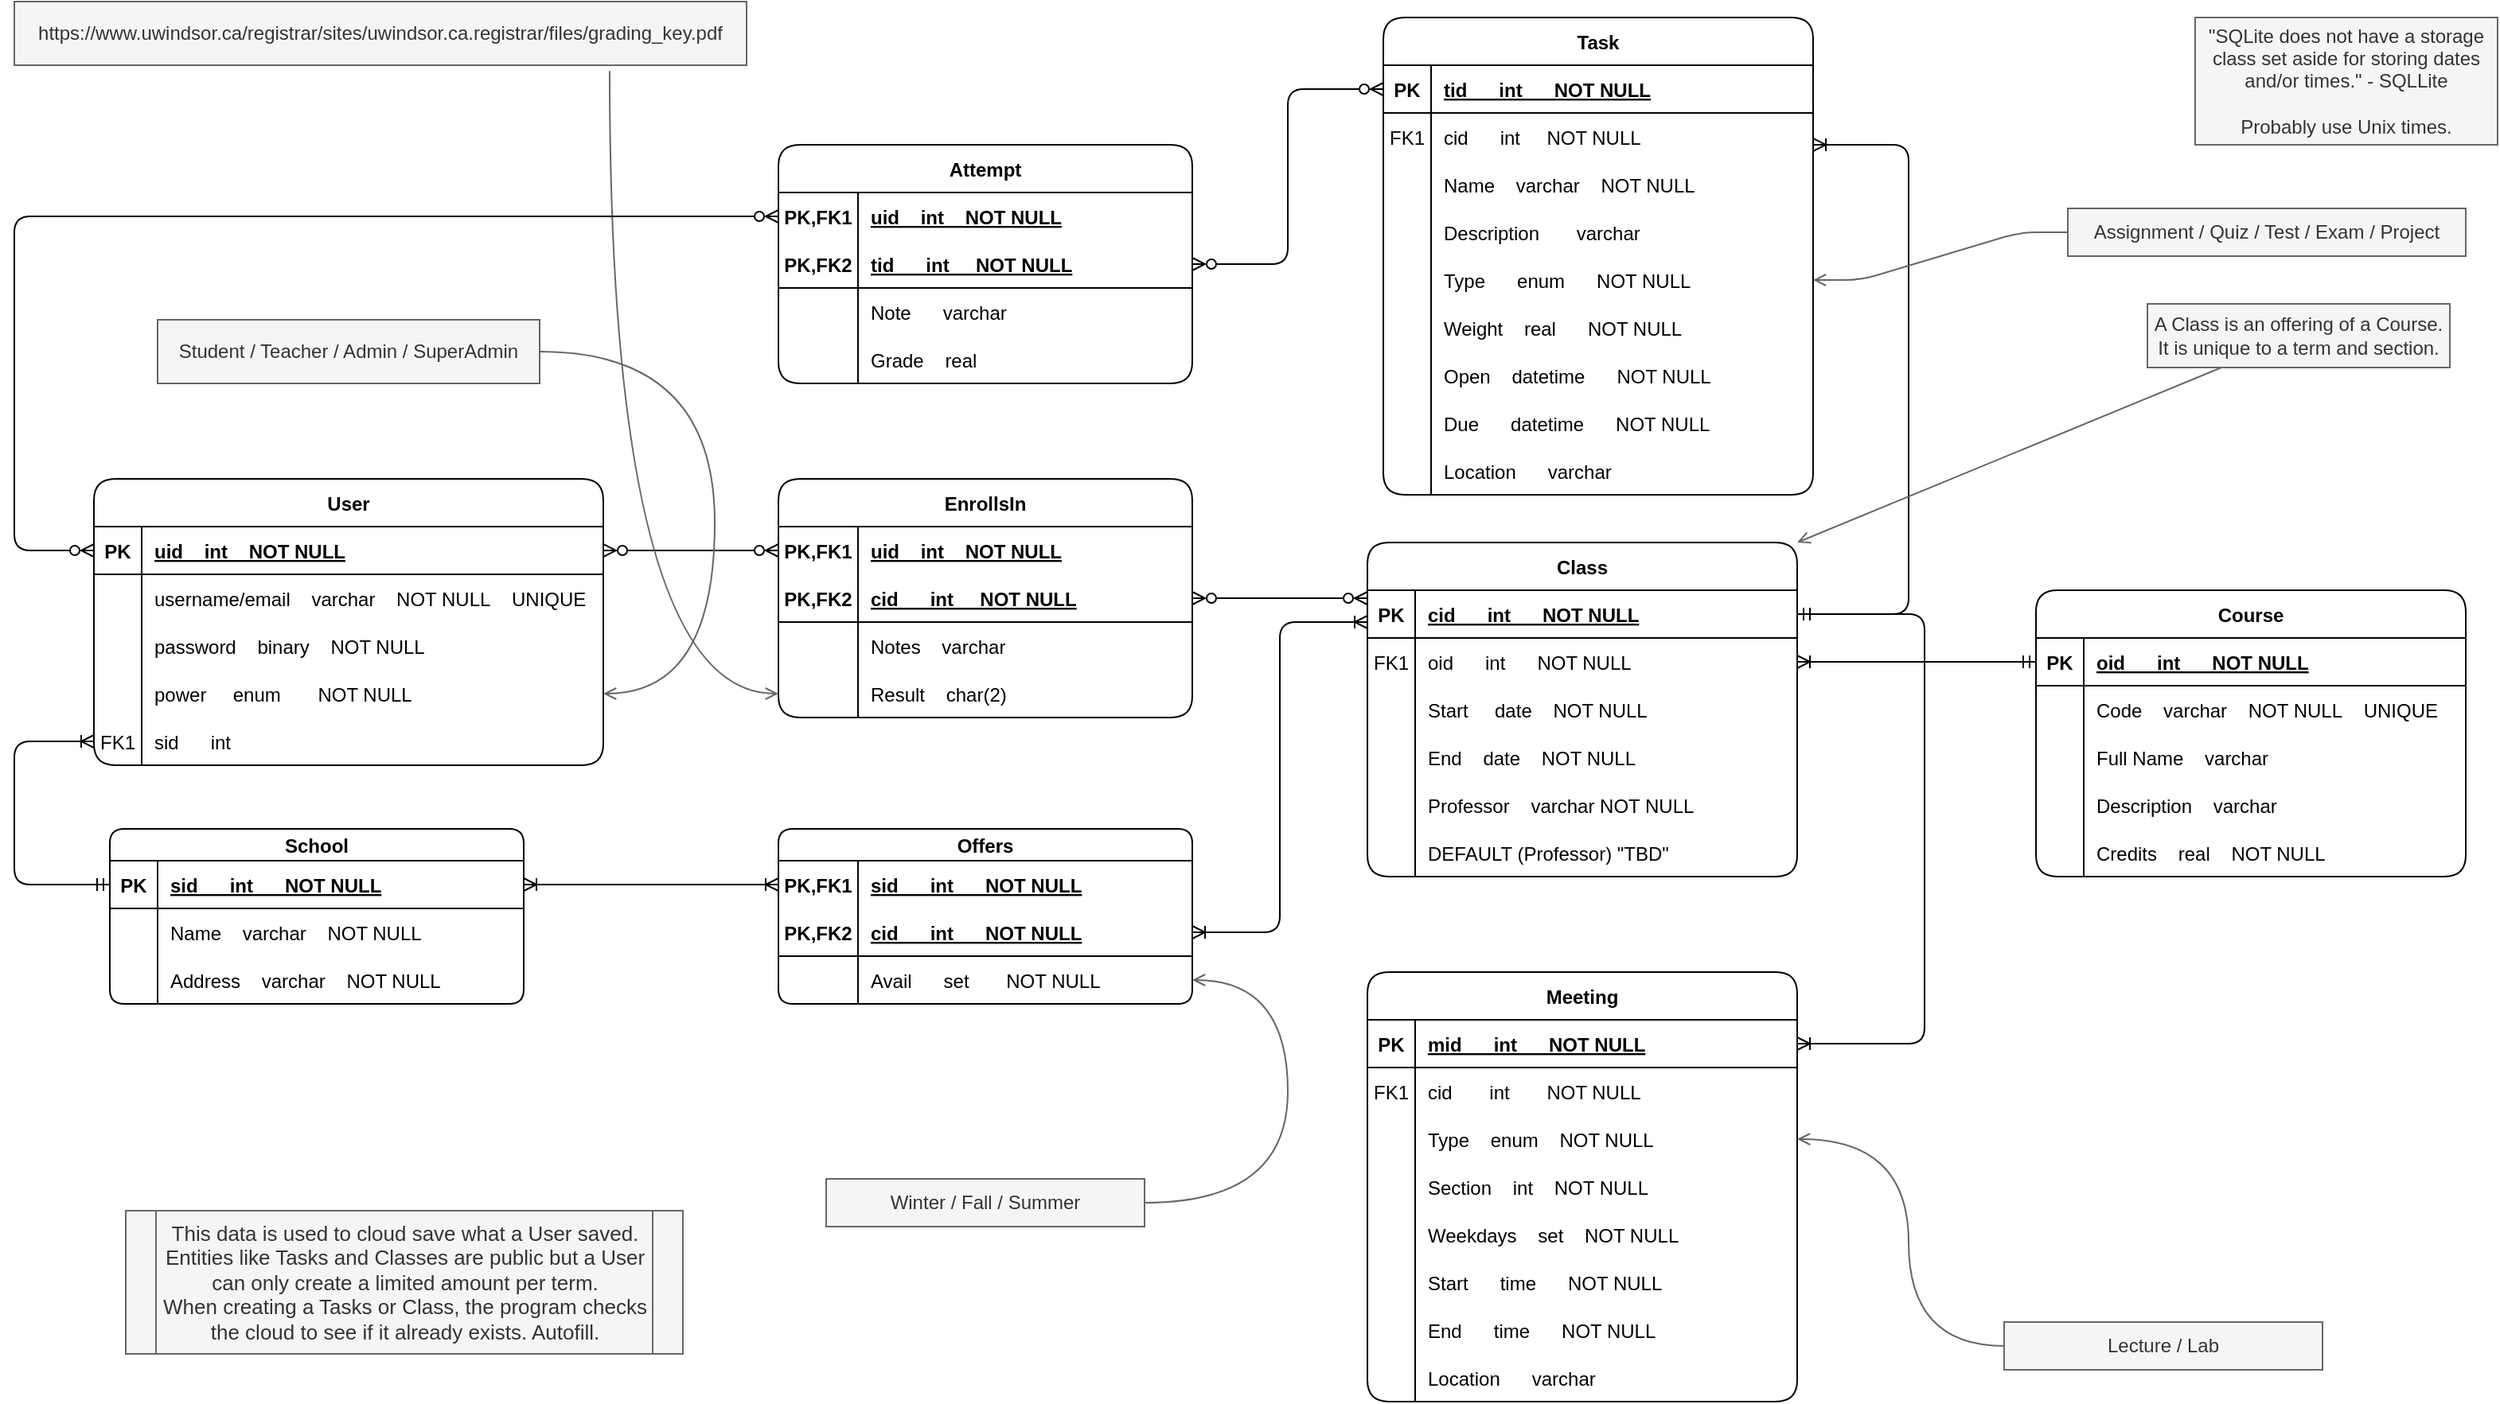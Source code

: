 <mxfile version="17.2.4" type="device"><diagram id="R2lEEEUBdFMjLlhIrx00" name="ERD"><mxGraphModel dx="1102" dy="875" grid="1" gridSize="10" guides="1" tooltips="1" connect="1" arrows="1" fold="1" page="1" pageScale="1" pageWidth="1600" pageHeight="900" math="0" shadow="0" extFonts="Permanent Marker^https://fonts.googleapis.com/css?family=Permanent+Marker"><root><mxCell id="0"/><mxCell id="1" parent="0"/><mxCell id="C-vyLk0tnHw3VtMMgP7b-2" value="Class" style="shape=table;startSize=30;container=1;collapsible=1;childLayout=tableLayout;fixedRows=1;rowLines=0;fontStyle=1;align=center;resizeLast=1;rounded=1;" parent="1" vertex="1"><mxGeometry x="860" y="350" width="270" height="210" as="geometry"><mxRectangle x="450" y="120" width="70" height="30" as="alternateBounds"/></mxGeometry></mxCell><mxCell id="C-vyLk0tnHw3VtMMgP7b-3" value="" style="shape=partialRectangle;collapsible=0;dropTarget=0;pointerEvents=0;fillColor=none;points=[[0,0.5],[1,0.5]];portConstraint=eastwest;top=0;left=0;right=0;bottom=1;rounded=1;" parent="C-vyLk0tnHw3VtMMgP7b-2" vertex="1"><mxGeometry y="30" width="270" height="30" as="geometry"/></mxCell><mxCell id="C-vyLk0tnHw3VtMMgP7b-4" value="PK" style="shape=partialRectangle;overflow=hidden;connectable=0;fillColor=none;top=0;left=0;bottom=0;right=0;fontStyle=1;rounded=1;" parent="C-vyLk0tnHw3VtMMgP7b-3" vertex="1"><mxGeometry width="30" height="30" as="geometry"><mxRectangle width="30" height="30" as="alternateBounds"/></mxGeometry></mxCell><mxCell id="C-vyLk0tnHw3VtMMgP7b-5" value="cid      int      NOT NULL" style="shape=partialRectangle;overflow=hidden;connectable=0;fillColor=none;top=0;left=0;bottom=0;right=0;align=left;spacingLeft=6;fontStyle=5;rounded=1;" parent="C-vyLk0tnHw3VtMMgP7b-3" vertex="1"><mxGeometry x="30" width="240" height="30" as="geometry"><mxRectangle width="240" height="30" as="alternateBounds"/></mxGeometry></mxCell><mxCell id="japOOgM0Cqy72_nR1YDo-108" value="" style="shape=partialRectangle;collapsible=0;dropTarget=0;pointerEvents=0;fillColor=none;points=[[0,0.5],[1,0.5]];portConstraint=eastwest;top=0;left=0;right=0;bottom=0;rounded=1;" parent="C-vyLk0tnHw3VtMMgP7b-2" vertex="1"><mxGeometry y="60" width="270" height="30" as="geometry"/></mxCell><mxCell id="japOOgM0Cqy72_nR1YDo-109" value="FK1" style="shape=partialRectangle;overflow=hidden;connectable=0;fillColor=none;top=0;left=0;bottom=0;right=0;rounded=1;" parent="japOOgM0Cqy72_nR1YDo-108" vertex="1"><mxGeometry width="30" height="30" as="geometry"><mxRectangle width="30" height="30" as="alternateBounds"/></mxGeometry></mxCell><mxCell id="japOOgM0Cqy72_nR1YDo-110" value="oid      int      NOT NULL" style="shape=partialRectangle;overflow=hidden;connectable=0;fillColor=none;top=0;left=0;bottom=0;right=0;align=left;spacingLeft=6;rounded=1;" parent="japOOgM0Cqy72_nR1YDo-108" vertex="1"><mxGeometry x="30" width="240" height="30" as="geometry"><mxRectangle width="240" height="30" as="alternateBounds"/></mxGeometry></mxCell><mxCell id="C-vyLk0tnHw3VtMMgP7b-6" value="" style="shape=partialRectangle;collapsible=0;dropTarget=0;pointerEvents=0;fillColor=none;points=[[0,0.5],[1,0.5]];portConstraint=eastwest;top=0;left=0;right=0;bottom=0;rounded=1;" parent="C-vyLk0tnHw3VtMMgP7b-2" vertex="1"><mxGeometry y="90" width="270" height="30" as="geometry"/></mxCell><mxCell id="C-vyLk0tnHw3VtMMgP7b-7" value="" style="shape=partialRectangle;overflow=hidden;connectable=0;fillColor=none;top=0;left=0;bottom=0;right=0;rounded=1;" parent="C-vyLk0tnHw3VtMMgP7b-6" vertex="1"><mxGeometry width="30" height="30" as="geometry"><mxRectangle width="30" height="30" as="alternateBounds"/></mxGeometry></mxCell><mxCell id="C-vyLk0tnHw3VtMMgP7b-8" value="Start     date    NOT NULL" style="shape=partialRectangle;overflow=hidden;connectable=0;fillColor=none;top=0;left=0;bottom=0;right=0;align=left;spacingLeft=6;rounded=1;" parent="C-vyLk0tnHw3VtMMgP7b-6" vertex="1"><mxGeometry x="30" width="240" height="30" as="geometry"><mxRectangle width="240" height="30" as="alternateBounds"/></mxGeometry></mxCell><mxCell id="C-vyLk0tnHw3VtMMgP7b-9" value="" style="shape=partialRectangle;collapsible=0;dropTarget=0;pointerEvents=0;fillColor=none;points=[[0,0.5],[1,0.5]];portConstraint=eastwest;top=0;left=0;right=0;bottom=0;rounded=1;" parent="C-vyLk0tnHw3VtMMgP7b-2" vertex="1"><mxGeometry y="120" width="270" height="30" as="geometry"/></mxCell><mxCell id="C-vyLk0tnHw3VtMMgP7b-10" value="" style="shape=partialRectangle;overflow=hidden;connectable=0;fillColor=none;top=0;left=0;bottom=0;right=0;rounded=1;" parent="C-vyLk0tnHw3VtMMgP7b-9" vertex="1"><mxGeometry width="30" height="30" as="geometry"><mxRectangle width="30" height="30" as="alternateBounds"/></mxGeometry></mxCell><mxCell id="C-vyLk0tnHw3VtMMgP7b-11" value="End    date    NOT NULL" style="shape=partialRectangle;overflow=hidden;connectable=0;fillColor=none;top=0;left=0;bottom=0;right=0;align=left;spacingLeft=6;rounded=1;" parent="C-vyLk0tnHw3VtMMgP7b-9" vertex="1"><mxGeometry x="30" width="240" height="30" as="geometry"><mxRectangle width="240" height="30" as="alternateBounds"/></mxGeometry></mxCell><mxCell id="japOOgM0Cqy72_nR1YDo-36" value="" style="shape=partialRectangle;collapsible=0;dropTarget=0;pointerEvents=0;fillColor=none;points=[[0,0.5],[1,0.5]];portConstraint=eastwest;top=0;left=0;right=0;bottom=0;rounded=1;" parent="C-vyLk0tnHw3VtMMgP7b-2" vertex="1"><mxGeometry y="150" width="270" height="30" as="geometry"/></mxCell><mxCell id="japOOgM0Cqy72_nR1YDo-37" value="" style="shape=partialRectangle;overflow=hidden;connectable=0;fillColor=none;top=0;left=0;bottom=0;right=0;rounded=1;" parent="japOOgM0Cqy72_nR1YDo-36" vertex="1"><mxGeometry width="30" height="30" as="geometry"><mxRectangle width="30" height="30" as="alternateBounds"/></mxGeometry></mxCell><mxCell id="japOOgM0Cqy72_nR1YDo-38" value="Professor    varchar NOT NULL" style="shape=partialRectangle;overflow=hidden;connectable=0;fillColor=none;top=0;left=0;bottom=0;right=0;align=left;spacingLeft=6;rounded=1;" parent="japOOgM0Cqy72_nR1YDo-36" vertex="1"><mxGeometry x="30" width="240" height="30" as="geometry"><mxRectangle width="240" height="30" as="alternateBounds"/></mxGeometry></mxCell><mxCell id="pkr-8sQcKTcbuGgcy4S4-10" value="" style="shape=partialRectangle;collapsible=0;dropTarget=0;pointerEvents=0;fillColor=none;points=[[0,0.5],[1,0.5]];portConstraint=eastwest;top=0;left=0;right=0;bottom=0;rounded=1;" parent="C-vyLk0tnHw3VtMMgP7b-2" vertex="1"><mxGeometry y="180" width="270" height="30" as="geometry"/></mxCell><mxCell id="pkr-8sQcKTcbuGgcy4S4-11" value="" style="shape=partialRectangle;overflow=hidden;connectable=0;fillColor=none;top=0;left=0;bottom=0;right=0;rounded=1;" parent="pkr-8sQcKTcbuGgcy4S4-10" vertex="1"><mxGeometry width="30" height="30" as="geometry"><mxRectangle width="30" height="30" as="alternateBounds"/></mxGeometry></mxCell><mxCell id="pkr-8sQcKTcbuGgcy4S4-12" value="DEFAULT (Professor) &quot;TBD&quot;" style="shape=partialRectangle;overflow=hidden;connectable=0;fillColor=none;top=0;left=0;bottom=0;right=0;align=left;spacingLeft=6;rounded=1;" parent="pkr-8sQcKTcbuGgcy4S4-10" vertex="1"><mxGeometry x="30" width="240" height="30" as="geometry"><mxRectangle width="240" height="30" as="alternateBounds"/></mxGeometry></mxCell><mxCell id="C-vyLk0tnHw3VtMMgP7b-13" value="School" style="shape=table;startSize=20;container=1;collapsible=1;childLayout=tableLayout;fixedRows=1;rowLines=0;fontStyle=1;align=center;resizeLast=1;rounded=1;" parent="1" vertex="1"><mxGeometry x="70" y="530" width="260" height="110" as="geometry"/></mxCell><mxCell id="C-vyLk0tnHw3VtMMgP7b-14" value="" style="shape=partialRectangle;collapsible=0;dropTarget=0;pointerEvents=0;fillColor=none;points=[[0,0.5],[1,0.5]];portConstraint=eastwest;top=0;left=0;right=0;bottom=1;rounded=1;" parent="C-vyLk0tnHw3VtMMgP7b-13" vertex="1"><mxGeometry y="20" width="260" height="30" as="geometry"/></mxCell><mxCell id="C-vyLk0tnHw3VtMMgP7b-15" value="PK" style="shape=partialRectangle;overflow=hidden;connectable=0;fillColor=none;top=0;left=0;bottom=0;right=0;fontStyle=1;rounded=1;" parent="C-vyLk0tnHw3VtMMgP7b-14" vertex="1"><mxGeometry width="30" height="30" as="geometry"><mxRectangle width="30" height="30" as="alternateBounds"/></mxGeometry></mxCell><mxCell id="C-vyLk0tnHw3VtMMgP7b-16" value="sid      int      NOT NULL" style="shape=partialRectangle;overflow=hidden;connectable=0;fillColor=none;top=0;left=0;bottom=0;right=0;align=left;spacingLeft=6;fontStyle=5;rounded=1;" parent="C-vyLk0tnHw3VtMMgP7b-14" vertex="1"><mxGeometry x="30" width="230" height="30" as="geometry"><mxRectangle width="230" height="30" as="alternateBounds"/></mxGeometry></mxCell><mxCell id="C-vyLk0tnHw3VtMMgP7b-17" value="" style="shape=partialRectangle;collapsible=0;dropTarget=0;pointerEvents=0;fillColor=none;points=[[0,0.5],[1,0.5]];portConstraint=eastwest;top=0;left=0;right=0;bottom=0;rounded=1;" parent="C-vyLk0tnHw3VtMMgP7b-13" vertex="1"><mxGeometry y="50" width="260" height="30" as="geometry"/></mxCell><mxCell id="C-vyLk0tnHw3VtMMgP7b-18" value="" style="shape=partialRectangle;overflow=hidden;connectable=0;fillColor=none;top=0;left=0;bottom=0;right=0;rounded=1;" parent="C-vyLk0tnHw3VtMMgP7b-17" vertex="1"><mxGeometry width="30" height="30" as="geometry"><mxRectangle width="30" height="30" as="alternateBounds"/></mxGeometry></mxCell><mxCell id="C-vyLk0tnHw3VtMMgP7b-19" value="Name    varchar    NOT NULL" style="shape=partialRectangle;overflow=hidden;connectable=0;fillColor=none;top=0;left=0;bottom=0;right=0;align=left;spacingLeft=6;rounded=1;" parent="C-vyLk0tnHw3VtMMgP7b-17" vertex="1"><mxGeometry x="30" width="230" height="30" as="geometry"><mxRectangle width="230" height="30" as="alternateBounds"/></mxGeometry></mxCell><mxCell id="C-vyLk0tnHw3VtMMgP7b-20" value="" style="shape=partialRectangle;collapsible=0;dropTarget=0;pointerEvents=0;fillColor=none;points=[[0,0.5],[1,0.5]];portConstraint=eastwest;top=0;left=0;right=0;bottom=0;rounded=1;" parent="C-vyLk0tnHw3VtMMgP7b-13" vertex="1"><mxGeometry y="80" width="260" height="30" as="geometry"/></mxCell><mxCell id="C-vyLk0tnHw3VtMMgP7b-21" value="" style="shape=partialRectangle;overflow=hidden;connectable=0;fillColor=none;top=0;left=0;bottom=0;right=0;rounded=1;" parent="C-vyLk0tnHw3VtMMgP7b-20" vertex="1"><mxGeometry width="30" height="30" as="geometry"><mxRectangle width="30" height="30" as="alternateBounds"/></mxGeometry></mxCell><mxCell id="C-vyLk0tnHw3VtMMgP7b-22" value="Address    varchar    NOT NULL" style="shape=partialRectangle;overflow=hidden;connectable=0;fillColor=none;top=0;left=0;bottom=0;right=0;align=left;spacingLeft=6;rounded=1;" parent="C-vyLk0tnHw3VtMMgP7b-20" vertex="1"><mxGeometry x="30" width="230" height="30" as="geometry"><mxRectangle width="230" height="30" as="alternateBounds"/></mxGeometry></mxCell><mxCell id="C-vyLk0tnHw3VtMMgP7b-23" value="User" style="shape=table;startSize=30;container=1;collapsible=1;childLayout=tableLayout;fixedRows=1;rowLines=0;fontStyle=1;align=center;resizeLast=1;rounded=1;" parent="1" vertex="1"><mxGeometry x="60" y="310" width="320" height="180" as="geometry"><mxRectangle x="120" y="120" width="60" height="30" as="alternateBounds"/></mxGeometry></mxCell><mxCell id="C-vyLk0tnHw3VtMMgP7b-24" value="" style="shape=partialRectangle;collapsible=0;dropTarget=0;pointerEvents=0;fillColor=none;points=[[0,0.5],[1,0.5]];portConstraint=eastwest;top=0;left=0;right=0;bottom=1;rounded=1;" parent="C-vyLk0tnHw3VtMMgP7b-23" vertex="1"><mxGeometry y="30" width="320" height="30" as="geometry"/></mxCell><mxCell id="C-vyLk0tnHw3VtMMgP7b-25" value="PK" style="shape=partialRectangle;overflow=hidden;connectable=0;fillColor=none;top=0;left=0;bottom=0;right=0;fontStyle=1;rounded=1;" parent="C-vyLk0tnHw3VtMMgP7b-24" vertex="1"><mxGeometry width="30" height="30" as="geometry"><mxRectangle width="30" height="30" as="alternateBounds"/></mxGeometry></mxCell><mxCell id="C-vyLk0tnHw3VtMMgP7b-26" value="uid    int    NOT NULL " style="shape=partialRectangle;overflow=hidden;connectable=0;fillColor=none;top=0;left=0;bottom=0;right=0;align=left;spacingLeft=6;fontStyle=5;rounded=1;" parent="C-vyLk0tnHw3VtMMgP7b-24" vertex="1"><mxGeometry x="30" width="290" height="30" as="geometry"><mxRectangle width="290" height="30" as="alternateBounds"/></mxGeometry></mxCell><mxCell id="C-vyLk0tnHw3VtMMgP7b-27" value="" style="shape=partialRectangle;collapsible=0;dropTarget=0;pointerEvents=0;fillColor=none;points=[[0,0.5],[1,0.5]];portConstraint=eastwest;top=0;left=0;right=0;bottom=0;rounded=1;" parent="C-vyLk0tnHw3VtMMgP7b-23" vertex="1"><mxGeometry y="60" width="320" height="30" as="geometry"/></mxCell><mxCell id="C-vyLk0tnHw3VtMMgP7b-28" value="" style="shape=partialRectangle;overflow=hidden;connectable=0;fillColor=none;top=0;left=0;bottom=0;right=0;rounded=1;" parent="C-vyLk0tnHw3VtMMgP7b-27" vertex="1"><mxGeometry width="30" height="30" as="geometry"><mxRectangle width="30" height="30" as="alternateBounds"/></mxGeometry></mxCell><mxCell id="C-vyLk0tnHw3VtMMgP7b-29" value="username/email    varchar    NOT NULL    UNIQUE" style="shape=partialRectangle;overflow=hidden;connectable=0;fillColor=none;top=0;left=0;bottom=0;right=0;align=left;spacingLeft=6;rounded=1;" parent="C-vyLk0tnHw3VtMMgP7b-27" vertex="1"><mxGeometry x="30" width="290" height="30" as="geometry"><mxRectangle width="290" height="30" as="alternateBounds"/></mxGeometry></mxCell><mxCell id="japOOgM0Cqy72_nR1YDo-5" value="" style="shape=partialRectangle;collapsible=0;dropTarget=0;pointerEvents=0;fillColor=none;points=[[0,0.5],[1,0.5]];portConstraint=eastwest;top=0;left=0;right=0;bottom=0;rounded=1;" parent="C-vyLk0tnHw3VtMMgP7b-23" vertex="1"><mxGeometry y="90" width="320" height="30" as="geometry"/></mxCell><mxCell id="japOOgM0Cqy72_nR1YDo-6" value="" style="shape=partialRectangle;overflow=hidden;connectable=0;fillColor=none;top=0;left=0;bottom=0;right=0;rounded=1;" parent="japOOgM0Cqy72_nR1YDo-5" vertex="1"><mxGeometry width="30" height="30" as="geometry"><mxRectangle width="30" height="30" as="alternateBounds"/></mxGeometry></mxCell><mxCell id="japOOgM0Cqy72_nR1YDo-7" value="password    binary    NOT NULL" style="shape=partialRectangle;overflow=hidden;connectable=0;fillColor=none;top=0;left=0;bottom=0;right=0;align=left;spacingLeft=6;rounded=1;" parent="japOOgM0Cqy72_nR1YDo-5" vertex="1"><mxGeometry x="30" width="290" height="30" as="geometry"><mxRectangle width="290" height="30" as="alternateBounds"/></mxGeometry></mxCell><mxCell id="pkr-8sQcKTcbuGgcy4S4-5" value="" style="shape=partialRectangle;collapsible=0;dropTarget=0;pointerEvents=0;fillColor=none;points=[[0,0.5],[1,0.5]];portConstraint=eastwest;top=0;left=0;right=0;bottom=0;rounded=1;" parent="C-vyLk0tnHw3VtMMgP7b-23" vertex="1"><mxGeometry y="120" width="320" height="30" as="geometry"/></mxCell><mxCell id="pkr-8sQcKTcbuGgcy4S4-6" value="" style="shape=partialRectangle;overflow=hidden;connectable=0;fillColor=none;top=0;left=0;bottom=0;right=0;rounded=1;" parent="pkr-8sQcKTcbuGgcy4S4-5" vertex="1"><mxGeometry width="30" height="30" as="geometry"><mxRectangle width="30" height="30" as="alternateBounds"/></mxGeometry></mxCell><mxCell id="pkr-8sQcKTcbuGgcy4S4-7" value="power     enum       NOT NULL" style="shape=partialRectangle;overflow=hidden;connectable=0;fillColor=none;top=0;left=0;bottom=0;right=0;align=left;spacingLeft=6;rounded=1;" parent="pkr-8sQcKTcbuGgcy4S4-5" vertex="1"><mxGeometry x="30" width="290" height="30" as="geometry"><mxRectangle width="290" height="30" as="alternateBounds"/></mxGeometry></mxCell><mxCell id="japOOgM0Cqy72_nR1YDo-80" value="" style="shape=partialRectangle;collapsible=0;dropTarget=0;pointerEvents=0;fillColor=none;points=[[0,0.5],[1,0.5]];portConstraint=eastwest;top=0;left=0;right=0;bottom=0;rounded=1;" parent="C-vyLk0tnHw3VtMMgP7b-23" vertex="1"><mxGeometry y="150" width="320" height="30" as="geometry"/></mxCell><mxCell id="japOOgM0Cqy72_nR1YDo-81" value="FK1" style="shape=partialRectangle;overflow=hidden;connectable=0;fillColor=none;top=0;left=0;bottom=0;right=0;rounded=1;" parent="japOOgM0Cqy72_nR1YDo-80" vertex="1"><mxGeometry width="30" height="30" as="geometry"><mxRectangle width="30" height="30" as="alternateBounds"/></mxGeometry></mxCell><mxCell id="japOOgM0Cqy72_nR1YDo-82" value="sid      int" style="shape=partialRectangle;overflow=hidden;connectable=0;fillColor=none;top=0;left=0;bottom=0;right=0;align=left;spacingLeft=6;rounded=1;" parent="japOOgM0Cqy72_nR1YDo-80" vertex="1"><mxGeometry x="30" width="290" height="30" as="geometry"><mxRectangle width="290" height="30" as="alternateBounds"/></mxGeometry></mxCell><mxCell id="japOOgM0Cqy72_nR1YDo-58" value="EnrollsIn" style="shape=table;startSize=30;container=1;collapsible=1;childLayout=tableLayout;fixedRows=1;rowLines=0;fontStyle=1;align=center;resizeLast=1;rounded=1;" parent="1" vertex="1"><mxGeometry x="490" y="310" width="260" height="150" as="geometry"><mxRectangle x="450" y="120" width="70" height="30" as="alternateBounds"/></mxGeometry></mxCell><mxCell id="japOOgM0Cqy72_nR1YDo-74" value="" style="shape=partialRectangle;collapsible=0;dropTarget=0;pointerEvents=0;fillColor=none;points=[[0,0.5],[1,0.5]];portConstraint=eastwest;top=0;left=0;right=0;bottom=0;rounded=1;" parent="japOOgM0Cqy72_nR1YDo-58" vertex="1"><mxGeometry y="30" width="260" height="30" as="geometry"/></mxCell><mxCell id="japOOgM0Cqy72_nR1YDo-75" value="PK,FK1" style="shape=partialRectangle;overflow=hidden;connectable=0;fillColor=none;top=0;left=0;bottom=0;right=0;fontStyle=1;rounded=1;" parent="japOOgM0Cqy72_nR1YDo-74" vertex="1"><mxGeometry width="50" height="30" as="geometry"><mxRectangle width="50" height="30" as="alternateBounds"/></mxGeometry></mxCell><mxCell id="japOOgM0Cqy72_nR1YDo-76" value="uid    int    NOT NULL" style="shape=partialRectangle;overflow=hidden;connectable=0;fillColor=none;top=0;left=0;bottom=0;right=0;align=left;spacingLeft=6;fontStyle=5;rounded=1;" parent="japOOgM0Cqy72_nR1YDo-74" vertex="1"><mxGeometry x="50" width="210" height="30" as="geometry"><mxRectangle width="210" height="30" as="alternateBounds"/></mxGeometry></mxCell><mxCell id="japOOgM0Cqy72_nR1YDo-59" value="" style="shape=partialRectangle;collapsible=0;dropTarget=0;pointerEvents=0;fillColor=none;points=[[0,0.5],[1,0.5]];portConstraint=eastwest;top=0;left=0;right=0;bottom=1;rounded=1;" parent="japOOgM0Cqy72_nR1YDo-58" vertex="1"><mxGeometry y="60" width="260" height="30" as="geometry"/></mxCell><mxCell id="japOOgM0Cqy72_nR1YDo-60" value="PK,FK2" style="shape=partialRectangle;overflow=hidden;connectable=0;fillColor=none;top=0;left=0;bottom=0;right=0;fontStyle=1;rounded=1;" parent="japOOgM0Cqy72_nR1YDo-59" vertex="1"><mxGeometry width="50" height="30" as="geometry"><mxRectangle width="50" height="30" as="alternateBounds"/></mxGeometry></mxCell><mxCell id="japOOgM0Cqy72_nR1YDo-61" value="cid      int     NOT NULL" style="shape=partialRectangle;overflow=hidden;connectable=0;fillColor=none;top=0;left=0;bottom=0;right=0;align=left;spacingLeft=6;fontStyle=5;rounded=1;" parent="japOOgM0Cqy72_nR1YDo-59" vertex="1"><mxGeometry x="50" width="210" height="30" as="geometry"><mxRectangle width="210" height="30" as="alternateBounds"/></mxGeometry></mxCell><mxCell id="japOOgM0Cqy72_nR1YDo-62" value="" style="shape=partialRectangle;collapsible=0;dropTarget=0;pointerEvents=0;fillColor=none;points=[[0,0.5],[1,0.5]];portConstraint=eastwest;top=0;left=0;right=0;bottom=0;rounded=1;" parent="japOOgM0Cqy72_nR1YDo-58" vertex="1"><mxGeometry y="90" width="260" height="30" as="geometry"/></mxCell><mxCell id="japOOgM0Cqy72_nR1YDo-63" value="" style="shape=partialRectangle;overflow=hidden;connectable=0;fillColor=none;top=0;left=0;bottom=0;right=0;rounded=1;" parent="japOOgM0Cqy72_nR1YDo-62" vertex="1"><mxGeometry width="50" height="30" as="geometry"><mxRectangle width="50" height="30" as="alternateBounds"/></mxGeometry></mxCell><mxCell id="japOOgM0Cqy72_nR1YDo-64" value="Notes    varchar" style="shape=partialRectangle;overflow=hidden;connectable=0;fillColor=none;top=0;left=0;bottom=0;right=0;align=left;spacingLeft=6;rounded=1;" parent="japOOgM0Cqy72_nR1YDo-62" vertex="1"><mxGeometry x="50" width="210" height="30" as="geometry"><mxRectangle width="210" height="30" as="alternateBounds"/></mxGeometry></mxCell><mxCell id="japOOgM0Cqy72_nR1YDo-235" value="" style="shape=partialRectangle;collapsible=0;dropTarget=0;pointerEvents=0;fillColor=none;points=[[0,0.5],[1,0.5]];portConstraint=eastwest;top=0;left=0;right=0;bottom=0;rounded=1;" parent="japOOgM0Cqy72_nR1YDo-58" vertex="1"><mxGeometry y="120" width="260" height="30" as="geometry"/></mxCell><mxCell id="japOOgM0Cqy72_nR1YDo-236" value="" style="shape=partialRectangle;overflow=hidden;connectable=0;fillColor=none;top=0;left=0;bottom=0;right=0;rounded=1;" parent="japOOgM0Cqy72_nR1YDo-235" vertex="1"><mxGeometry width="50" height="30" as="geometry"><mxRectangle width="50" height="30" as="alternateBounds"/></mxGeometry></mxCell><mxCell id="japOOgM0Cqy72_nR1YDo-237" value="Result    char(2)" style="shape=partialRectangle;overflow=hidden;connectable=0;fillColor=none;top=0;left=0;bottom=0;right=0;align=left;spacingLeft=6;rounded=1;" parent="japOOgM0Cqy72_nR1YDo-235" vertex="1"><mxGeometry x="50" width="210" height="30" as="geometry"><mxRectangle width="210" height="30" as="alternateBounds"/></mxGeometry></mxCell><mxCell id="japOOgM0Cqy72_nR1YDo-78" style="edgeStyle=orthogonalEdgeStyle;rounded=1;orthogonalLoop=1;jettySize=auto;html=1;startArrow=ERzeroToMany;startFill=0;endArrow=ERzeroToMany;endFill=0;" parent="1" source="japOOgM0Cqy72_nR1YDo-59" target="C-vyLk0tnHw3VtMMgP7b-3" edge="1"><mxGeometry relative="1" as="geometry"><Array as="points"><mxPoint x="830" y="385"/><mxPoint x="830" y="385"/></Array></mxGeometry></mxCell><mxCell id="japOOgM0Cqy72_nR1YDo-79" style="edgeStyle=orthogonalEdgeStyle;rounded=1;orthogonalLoop=1;jettySize=auto;html=1;endArrow=ERzeroToMany;endFill=0;startArrow=ERzeroToMany;startFill=0;" parent="1" source="japOOgM0Cqy72_nR1YDo-74" target="C-vyLk0tnHw3VtMMgP7b-24" edge="1"><mxGeometry relative="1" as="geometry"/></mxCell><mxCell id="japOOgM0Cqy72_nR1YDo-83" style="edgeStyle=orthogonalEdgeStyle;rounded=1;orthogonalLoop=1;jettySize=auto;html=1;startArrow=ERoneToMany;startFill=0;endArrow=ERmandOne;endFill=0;exitX=0;exitY=0.5;exitDx=0;exitDy=0;entryX=0;entryY=0.5;entryDx=0;entryDy=0;" parent="1" source="japOOgM0Cqy72_nR1YDo-80" target="C-vyLk0tnHw3VtMMgP7b-14" edge="1"><mxGeometry relative="1" as="geometry"><Array as="points"><mxPoint x="10" y="475"/><mxPoint x="10" y="565"/></Array></mxGeometry></mxCell><mxCell id="japOOgM0Cqy72_nR1YDo-111" value="Course" style="shape=table;startSize=30;container=1;collapsible=1;childLayout=tableLayout;fixedRows=1;rowLines=0;fontStyle=1;align=center;resizeLast=1;rounded=1;" parent="1" vertex="1"><mxGeometry x="1280" y="380" width="270" height="180" as="geometry"><mxRectangle x="450" y="120" width="70" height="30" as="alternateBounds"/></mxGeometry></mxCell><mxCell id="japOOgM0Cqy72_nR1YDo-112" value="" style="shape=partialRectangle;collapsible=0;dropTarget=0;pointerEvents=0;fillColor=none;points=[[0,0.5],[1,0.5]];portConstraint=eastwest;top=0;left=0;right=0;bottom=1;rounded=1;" parent="japOOgM0Cqy72_nR1YDo-111" vertex="1"><mxGeometry y="30" width="270" height="30" as="geometry"/></mxCell><mxCell id="japOOgM0Cqy72_nR1YDo-113" value="PK" style="shape=partialRectangle;overflow=hidden;connectable=0;fillColor=none;top=0;left=0;bottom=0;right=0;fontStyle=1;rounded=1;" parent="japOOgM0Cqy72_nR1YDo-112" vertex="1"><mxGeometry width="30" height="30" as="geometry"><mxRectangle width="30" height="30" as="alternateBounds"/></mxGeometry></mxCell><mxCell id="japOOgM0Cqy72_nR1YDo-114" value="oid      int      NOT NULL" style="shape=partialRectangle;overflow=hidden;connectable=0;fillColor=none;top=0;left=0;bottom=0;right=0;align=left;spacingLeft=6;fontStyle=5;rounded=1;" parent="japOOgM0Cqy72_nR1YDo-112" vertex="1"><mxGeometry x="30" width="240" height="30" as="geometry"><mxRectangle width="240" height="30" as="alternateBounds"/></mxGeometry></mxCell><mxCell id="japOOgM0Cqy72_nR1YDo-115" value="" style="shape=partialRectangle;collapsible=0;dropTarget=0;pointerEvents=0;fillColor=none;points=[[0,0.5],[1,0.5]];portConstraint=eastwest;top=0;left=0;right=0;bottom=0;rounded=1;" parent="japOOgM0Cqy72_nR1YDo-111" vertex="1"><mxGeometry y="60" width="270" height="30" as="geometry"/></mxCell><mxCell id="japOOgM0Cqy72_nR1YDo-116" value="" style="shape=partialRectangle;overflow=hidden;connectable=0;fillColor=none;top=0;left=0;bottom=0;right=0;rounded=1;" parent="japOOgM0Cqy72_nR1YDo-115" vertex="1"><mxGeometry width="30" height="30" as="geometry"><mxRectangle width="30" height="30" as="alternateBounds"/></mxGeometry></mxCell><mxCell id="japOOgM0Cqy72_nR1YDo-117" value="Code    varchar    NOT NULL    UNIQUE" style="shape=partialRectangle;overflow=hidden;connectable=0;fillColor=none;top=0;left=0;bottom=0;right=0;align=left;spacingLeft=6;rounded=1;" parent="japOOgM0Cqy72_nR1YDo-115" vertex="1"><mxGeometry x="30" width="240" height="30" as="geometry"><mxRectangle width="240" height="30" as="alternateBounds"/></mxGeometry></mxCell><mxCell id="japOOgM0Cqy72_nR1YDo-118" value="" style="shape=partialRectangle;collapsible=0;dropTarget=0;pointerEvents=0;fillColor=none;points=[[0,0.5],[1,0.5]];portConstraint=eastwest;top=0;left=0;right=0;bottom=0;rounded=1;" parent="japOOgM0Cqy72_nR1YDo-111" vertex="1"><mxGeometry y="90" width="270" height="30" as="geometry"/></mxCell><mxCell id="japOOgM0Cqy72_nR1YDo-119" value="" style="shape=partialRectangle;overflow=hidden;connectable=0;fillColor=none;top=0;left=0;bottom=0;right=0;rounded=1;" parent="japOOgM0Cqy72_nR1YDo-118" vertex="1"><mxGeometry width="30" height="30" as="geometry"><mxRectangle width="30" height="30" as="alternateBounds"/></mxGeometry></mxCell><mxCell id="japOOgM0Cqy72_nR1YDo-120" value="Full Name    varchar" style="shape=partialRectangle;overflow=hidden;connectable=0;fillColor=none;top=0;left=0;bottom=0;right=0;align=left;spacingLeft=6;rounded=1;" parent="japOOgM0Cqy72_nR1YDo-118" vertex="1"><mxGeometry x="30" width="240" height="30" as="geometry"><mxRectangle width="240" height="30" as="alternateBounds"/></mxGeometry></mxCell><mxCell id="japOOgM0Cqy72_nR1YDo-121" value="" style="shape=partialRectangle;collapsible=0;dropTarget=0;pointerEvents=0;fillColor=none;points=[[0,0.5],[1,0.5]];portConstraint=eastwest;top=0;left=0;right=0;bottom=0;rounded=1;" parent="japOOgM0Cqy72_nR1YDo-111" vertex="1"><mxGeometry y="120" width="270" height="30" as="geometry"/></mxCell><mxCell id="japOOgM0Cqy72_nR1YDo-122" value="" style="shape=partialRectangle;overflow=hidden;connectable=0;fillColor=none;top=0;left=0;bottom=0;right=0;rounded=1;" parent="japOOgM0Cqy72_nR1YDo-121" vertex="1"><mxGeometry width="30" height="30" as="geometry"><mxRectangle width="30" height="30" as="alternateBounds"/></mxGeometry></mxCell><mxCell id="japOOgM0Cqy72_nR1YDo-123" value="Description    varchar" style="shape=partialRectangle;overflow=hidden;connectable=0;fillColor=none;top=0;left=0;bottom=0;right=0;align=left;spacingLeft=6;rounded=1;" parent="japOOgM0Cqy72_nR1YDo-121" vertex="1"><mxGeometry x="30" width="240" height="30" as="geometry"><mxRectangle width="240" height="30" as="alternateBounds"/></mxGeometry></mxCell><mxCell id="japOOgM0Cqy72_nR1YDo-124" value="" style="shape=partialRectangle;collapsible=0;dropTarget=0;pointerEvents=0;fillColor=none;points=[[0,0.5],[1,0.5]];portConstraint=eastwest;top=0;left=0;right=0;bottom=0;rounded=1;" parent="japOOgM0Cqy72_nR1YDo-111" vertex="1"><mxGeometry y="150" width="270" height="30" as="geometry"/></mxCell><mxCell id="japOOgM0Cqy72_nR1YDo-125" value="" style="shape=partialRectangle;overflow=hidden;connectable=0;fillColor=none;top=0;left=0;bottom=0;right=0;rounded=1;" parent="japOOgM0Cqy72_nR1YDo-124" vertex="1"><mxGeometry width="30" height="30" as="geometry"><mxRectangle width="30" height="30" as="alternateBounds"/></mxGeometry></mxCell><mxCell id="japOOgM0Cqy72_nR1YDo-126" value="Credits    real    NOT NULL" style="shape=partialRectangle;overflow=hidden;connectable=0;fillColor=none;top=0;left=0;bottom=0;right=0;align=left;spacingLeft=6;rounded=1;" parent="japOOgM0Cqy72_nR1YDo-124" vertex="1"><mxGeometry x="30" width="240" height="30" as="geometry"><mxRectangle width="240" height="30" as="alternateBounds"/></mxGeometry></mxCell><mxCell id="japOOgM0Cqy72_nR1YDo-134" style="edgeStyle=orthogonalEdgeStyle;rounded=1;orthogonalLoop=1;jettySize=auto;html=1;startArrow=ERoneToMany;startFill=0;endArrow=ERmandOne;endFill=0;" parent="1" source="japOOgM0Cqy72_nR1YDo-108" target="japOOgM0Cqy72_nR1YDo-112" edge="1"><mxGeometry relative="1" as="geometry"/></mxCell><mxCell id="japOOgM0Cqy72_nR1YDo-135" value="Meeting" style="shape=table;startSize=30;container=1;collapsible=1;childLayout=tableLayout;fixedRows=1;rowLines=0;fontStyle=1;align=center;resizeLast=1;rounded=1;" parent="1" vertex="1"><mxGeometry x="860" y="620" width="270" height="270" as="geometry"><mxRectangle x="450" y="120" width="70" height="30" as="alternateBounds"/></mxGeometry></mxCell><mxCell id="japOOgM0Cqy72_nR1YDo-136" value="" style="shape=partialRectangle;collapsible=0;dropTarget=0;pointerEvents=0;fillColor=none;points=[[0,0.5],[1,0.5]];portConstraint=eastwest;top=0;left=0;right=0;bottom=1;rounded=1;" parent="japOOgM0Cqy72_nR1YDo-135" vertex="1"><mxGeometry y="30" width="270" height="30" as="geometry"/></mxCell><mxCell id="japOOgM0Cqy72_nR1YDo-137" value="PK" style="shape=partialRectangle;overflow=hidden;connectable=0;fillColor=none;top=0;left=0;bottom=0;right=0;fontStyle=1;rounded=1;" parent="japOOgM0Cqy72_nR1YDo-136" vertex="1"><mxGeometry width="30" height="30" as="geometry"><mxRectangle width="30" height="30" as="alternateBounds"/></mxGeometry></mxCell><mxCell id="japOOgM0Cqy72_nR1YDo-138" value="mid      int      NOT NULL" style="shape=partialRectangle;overflow=hidden;connectable=0;fillColor=none;top=0;left=0;bottom=0;right=0;align=left;spacingLeft=6;fontStyle=5;rounded=1;" parent="japOOgM0Cqy72_nR1YDo-136" vertex="1"><mxGeometry x="30" width="240" height="30" as="geometry"><mxRectangle width="240" height="30" as="alternateBounds"/></mxGeometry></mxCell><mxCell id="UzK7zn2EzXiT9ha5K8np-4" value="" style="shape=partialRectangle;collapsible=0;dropTarget=0;pointerEvents=0;fillColor=none;points=[[0,0.5],[1,0.5]];portConstraint=eastwest;top=0;left=0;right=0;bottom=0;rounded=1;" parent="japOOgM0Cqy72_nR1YDo-135" vertex="1"><mxGeometry y="60" width="270" height="30" as="geometry"/></mxCell><mxCell id="UzK7zn2EzXiT9ha5K8np-5" value="FK1" style="shape=partialRectangle;overflow=hidden;connectable=0;fillColor=none;top=0;left=0;bottom=0;right=0;rounded=1;" parent="UzK7zn2EzXiT9ha5K8np-4" vertex="1"><mxGeometry width="30" height="30" as="geometry"><mxRectangle width="30" height="30" as="alternateBounds"/></mxGeometry></mxCell><mxCell id="UzK7zn2EzXiT9ha5K8np-6" value="cid       int       NOT NULL" style="shape=partialRectangle;overflow=hidden;connectable=0;fillColor=none;top=0;left=0;bottom=0;right=0;align=left;spacingLeft=6;rounded=1;" parent="UzK7zn2EzXiT9ha5K8np-4" vertex="1"><mxGeometry x="30" width="240" height="30" as="geometry"><mxRectangle width="240" height="30" as="alternateBounds"/></mxGeometry></mxCell><mxCell id="japOOgM0Cqy72_nR1YDo-139" value="" style="shape=partialRectangle;collapsible=0;dropTarget=0;pointerEvents=0;fillColor=none;points=[[0,0.5],[1,0.5]];portConstraint=eastwest;top=0;left=0;right=0;bottom=0;rounded=1;" parent="japOOgM0Cqy72_nR1YDo-135" vertex="1"><mxGeometry y="90" width="270" height="30" as="geometry"/></mxCell><mxCell id="japOOgM0Cqy72_nR1YDo-140" value="" style="shape=partialRectangle;overflow=hidden;connectable=0;fillColor=none;top=0;left=0;bottom=0;right=0;rounded=1;" parent="japOOgM0Cqy72_nR1YDo-139" vertex="1"><mxGeometry width="30" height="30" as="geometry"><mxRectangle width="30" height="30" as="alternateBounds"/></mxGeometry></mxCell><mxCell id="japOOgM0Cqy72_nR1YDo-141" value="Type    enum    NOT NULL" style="shape=partialRectangle;overflow=hidden;connectable=0;fillColor=none;top=0;left=0;bottom=0;right=0;align=left;spacingLeft=6;rounded=1;" parent="japOOgM0Cqy72_nR1YDo-139" vertex="1"><mxGeometry x="30" width="240" height="30" as="geometry"><mxRectangle width="240" height="30" as="alternateBounds"/></mxGeometry></mxCell><mxCell id="japOOgM0Cqy72_nR1YDo-102" value="" style="shape=partialRectangle;collapsible=0;dropTarget=0;pointerEvents=0;fillColor=none;points=[[0,0.5],[1,0.5]];portConstraint=eastwest;top=0;left=0;right=0;bottom=0;rounded=1;" parent="japOOgM0Cqy72_nR1YDo-135" vertex="1"><mxGeometry y="120" width="270" height="30" as="geometry"/></mxCell><mxCell id="japOOgM0Cqy72_nR1YDo-103" value="" style="shape=partialRectangle;overflow=hidden;connectable=0;fillColor=none;top=0;left=0;bottom=0;right=0;rounded=1;" parent="japOOgM0Cqy72_nR1YDo-102" vertex="1"><mxGeometry width="30" height="30" as="geometry"><mxRectangle width="30" height="30" as="alternateBounds"/></mxGeometry></mxCell><mxCell id="japOOgM0Cqy72_nR1YDo-104" value="Section    int    NOT NULL" style="shape=partialRectangle;overflow=hidden;connectable=0;fillColor=none;top=0;left=0;bottom=0;right=0;align=left;spacingLeft=6;rounded=1;" parent="japOOgM0Cqy72_nR1YDo-102" vertex="1"><mxGeometry x="30" width="240" height="30" as="geometry"><mxRectangle width="240" height="30" as="alternateBounds"/></mxGeometry></mxCell><mxCell id="japOOgM0Cqy72_nR1YDo-157" value="" style="shape=partialRectangle;collapsible=0;dropTarget=0;pointerEvents=0;fillColor=none;points=[[0,0.5],[1,0.5]];portConstraint=eastwest;top=0;left=0;right=0;bottom=0;rounded=1;" parent="japOOgM0Cqy72_nR1YDo-135" vertex="1"><mxGeometry y="150" width="270" height="30" as="geometry"/></mxCell><mxCell id="japOOgM0Cqy72_nR1YDo-158" value="" style="shape=partialRectangle;overflow=hidden;connectable=0;fillColor=none;top=0;left=0;bottom=0;right=0;rounded=1;" parent="japOOgM0Cqy72_nR1YDo-157" vertex="1"><mxGeometry width="30" height="30" as="geometry"><mxRectangle width="30" height="30" as="alternateBounds"/></mxGeometry></mxCell><mxCell id="japOOgM0Cqy72_nR1YDo-159" value="Weekdays    set    NOT NULL" style="shape=partialRectangle;overflow=hidden;connectable=0;fillColor=none;top=0;left=0;bottom=0;right=0;align=left;spacingLeft=6;rounded=1;" parent="japOOgM0Cqy72_nR1YDo-157" vertex="1"><mxGeometry x="30" width="240" height="30" as="geometry"><mxRectangle width="240" height="30" as="alternateBounds"/></mxGeometry></mxCell><mxCell id="japOOgM0Cqy72_nR1YDo-142" value="" style="shape=partialRectangle;collapsible=0;dropTarget=0;pointerEvents=0;fillColor=none;points=[[0,0.5],[1,0.5]];portConstraint=eastwest;top=0;left=0;right=0;bottom=0;rounded=1;" parent="japOOgM0Cqy72_nR1YDo-135" vertex="1"><mxGeometry y="180" width="270" height="30" as="geometry"/></mxCell><mxCell id="japOOgM0Cqy72_nR1YDo-143" value="" style="shape=partialRectangle;overflow=hidden;connectable=0;fillColor=none;top=0;left=0;bottom=0;right=0;rounded=1;" parent="japOOgM0Cqy72_nR1YDo-142" vertex="1"><mxGeometry width="30" height="30" as="geometry"><mxRectangle width="30" height="30" as="alternateBounds"/></mxGeometry></mxCell><mxCell id="japOOgM0Cqy72_nR1YDo-144" value="Start      time      NOT NULL" style="shape=partialRectangle;overflow=hidden;connectable=0;fillColor=none;top=0;left=0;bottom=0;right=0;align=left;spacingLeft=6;rounded=1;" parent="japOOgM0Cqy72_nR1YDo-142" vertex="1"><mxGeometry x="30" width="240" height="30" as="geometry"><mxRectangle width="240" height="30" as="alternateBounds"/></mxGeometry></mxCell><mxCell id="japOOgM0Cqy72_nR1YDo-145" value="" style="shape=partialRectangle;collapsible=0;dropTarget=0;pointerEvents=0;fillColor=none;points=[[0,0.5],[1,0.5]];portConstraint=eastwest;top=0;left=0;right=0;bottom=0;rounded=1;" parent="japOOgM0Cqy72_nR1YDo-135" vertex="1"><mxGeometry y="210" width="270" height="30" as="geometry"/></mxCell><mxCell id="japOOgM0Cqy72_nR1YDo-146" value="" style="shape=partialRectangle;overflow=hidden;connectable=0;fillColor=none;top=0;left=0;bottom=0;right=0;rounded=1;" parent="japOOgM0Cqy72_nR1YDo-145" vertex="1"><mxGeometry width="30" height="30" as="geometry"><mxRectangle width="30" height="30" as="alternateBounds"/></mxGeometry></mxCell><mxCell id="japOOgM0Cqy72_nR1YDo-147" value="End      time      NOT NULL" style="shape=partialRectangle;overflow=hidden;connectable=0;fillColor=none;top=0;left=0;bottom=0;right=0;align=left;spacingLeft=6;rounded=1;" parent="japOOgM0Cqy72_nR1YDo-145" vertex="1"><mxGeometry x="30" width="240" height="30" as="geometry"><mxRectangle width="240" height="30" as="alternateBounds"/></mxGeometry></mxCell><mxCell id="japOOgM0Cqy72_nR1YDo-148" value="" style="shape=partialRectangle;collapsible=0;dropTarget=0;pointerEvents=0;fillColor=none;points=[[0,0.5],[1,0.5]];portConstraint=eastwest;top=0;left=0;right=0;bottom=0;rounded=1;" parent="japOOgM0Cqy72_nR1YDo-135" vertex="1"><mxGeometry y="240" width="270" height="30" as="geometry"/></mxCell><mxCell id="japOOgM0Cqy72_nR1YDo-149" value="" style="shape=partialRectangle;overflow=hidden;connectable=0;fillColor=none;top=0;left=0;bottom=0;right=0;rounded=1;" parent="japOOgM0Cqy72_nR1YDo-148" vertex="1"><mxGeometry width="30" height="30" as="geometry"><mxRectangle width="30" height="30" as="alternateBounds"/></mxGeometry></mxCell><mxCell id="japOOgM0Cqy72_nR1YDo-150" value="Location      varchar" style="shape=partialRectangle;overflow=hidden;connectable=0;fillColor=none;top=0;left=0;bottom=0;right=0;align=left;spacingLeft=6;rounded=1;" parent="japOOgM0Cqy72_nR1YDo-148" vertex="1"><mxGeometry x="30" width="240" height="30" as="geometry"><mxRectangle width="240" height="30" as="alternateBounds"/></mxGeometry></mxCell><mxCell id="japOOgM0Cqy72_nR1YDo-174" style="edgeStyle=orthogonalEdgeStyle;rounded=1;orthogonalLoop=1;jettySize=auto;html=1;startArrow=ERoneToMany;startFill=0;endArrow=ERmandOne;endFill=0;" parent="1" source="japOOgM0Cqy72_nR1YDo-136" target="C-vyLk0tnHw3VtMMgP7b-3" edge="1"><mxGeometry relative="1" as="geometry"><mxPoint x="1180" y="440" as="targetPoint"/><Array as="points"><mxPoint x="1210" y="665"/><mxPoint x="1210" y="395"/></Array><mxPoint x="1285" y="685.059" as="sourcePoint"/></mxGeometry></mxCell><mxCell id="japOOgM0Cqy72_nR1YDo-175" value="Offers" style="shape=table;startSize=20;container=1;collapsible=1;childLayout=tableLayout;fixedRows=1;rowLines=0;fontStyle=1;align=center;resizeLast=1;rounded=1;" parent="1" vertex="1"><mxGeometry x="490" y="530" width="260" height="110" as="geometry"/></mxCell><mxCell id="japOOgM0Cqy72_nR1YDo-185" value="" style="shape=partialRectangle;collapsible=0;dropTarget=0;pointerEvents=0;fillColor=none;points=[[0,0.5],[1,0.5]];portConstraint=eastwest;top=0;left=0;right=0;bottom=0;rounded=1;" parent="japOOgM0Cqy72_nR1YDo-175" vertex="1"><mxGeometry y="20" width="260" height="30" as="geometry"/></mxCell><mxCell id="japOOgM0Cqy72_nR1YDo-186" value="PK,FK1" style="shape=partialRectangle;overflow=hidden;connectable=0;fillColor=none;top=0;left=0;bottom=0;right=0;fontStyle=1;rounded=1;" parent="japOOgM0Cqy72_nR1YDo-185" vertex="1"><mxGeometry width="50" height="30" as="geometry"><mxRectangle width="50" height="30" as="alternateBounds"/></mxGeometry></mxCell><mxCell id="japOOgM0Cqy72_nR1YDo-187" value="sid      int      NOT NULL" style="shape=partialRectangle;overflow=hidden;connectable=0;fillColor=none;top=0;left=0;bottom=0;right=0;align=left;spacingLeft=6;fontStyle=5;rounded=1;" parent="japOOgM0Cqy72_nR1YDo-185" vertex="1"><mxGeometry x="50" width="210" height="30" as="geometry"><mxRectangle width="210" height="30" as="alternateBounds"/></mxGeometry></mxCell><mxCell id="japOOgM0Cqy72_nR1YDo-176" value="" style="shape=partialRectangle;collapsible=0;dropTarget=0;pointerEvents=0;fillColor=none;points=[[0,0.5],[1,0.5]];portConstraint=eastwest;top=0;left=0;right=0;bottom=1;rounded=1;" parent="japOOgM0Cqy72_nR1YDo-175" vertex="1"><mxGeometry y="50" width="260" height="30" as="geometry"/></mxCell><mxCell id="japOOgM0Cqy72_nR1YDo-177" value="PK,FK2" style="shape=partialRectangle;overflow=hidden;connectable=0;fillColor=none;top=0;left=0;bottom=0;right=0;fontStyle=1;rounded=1;" parent="japOOgM0Cqy72_nR1YDo-176" vertex="1"><mxGeometry width="50" height="30" as="geometry"><mxRectangle width="50" height="30" as="alternateBounds"/></mxGeometry></mxCell><mxCell id="japOOgM0Cqy72_nR1YDo-178" value="cid      int      NOT NULL" style="shape=partialRectangle;overflow=hidden;connectable=0;fillColor=none;top=0;left=0;bottom=0;right=0;align=left;spacingLeft=6;fontStyle=5;rounded=1;" parent="japOOgM0Cqy72_nR1YDo-176" vertex="1"><mxGeometry x="50" width="210" height="30" as="geometry"><mxRectangle width="210" height="30" as="alternateBounds"/></mxGeometry></mxCell><mxCell id="japOOgM0Cqy72_nR1YDo-179" value="" style="shape=partialRectangle;collapsible=0;dropTarget=0;pointerEvents=0;fillColor=none;points=[[0,0.5],[1,0.5]];portConstraint=eastwest;top=0;left=0;right=0;bottom=0;rounded=1;" parent="japOOgM0Cqy72_nR1YDo-175" vertex="1"><mxGeometry y="80" width="260" height="30" as="geometry"/></mxCell><mxCell id="japOOgM0Cqy72_nR1YDo-180" value="" style="shape=partialRectangle;overflow=hidden;connectable=0;fillColor=none;top=0;left=0;bottom=0;right=0;rounded=1;" parent="japOOgM0Cqy72_nR1YDo-179" vertex="1"><mxGeometry width="50" height="30" as="geometry"><mxRectangle width="50" height="30" as="alternateBounds"/></mxGeometry></mxCell><mxCell id="japOOgM0Cqy72_nR1YDo-181" value="Avail      set       NOT NULL" style="shape=partialRectangle;overflow=hidden;connectable=0;fillColor=none;top=0;left=0;bottom=0;right=0;align=left;spacingLeft=6;rounded=1;" parent="japOOgM0Cqy72_nR1YDo-179" vertex="1"><mxGeometry x="50" width="210" height="30" as="geometry"><mxRectangle width="210" height="30" as="alternateBounds"/></mxGeometry></mxCell><mxCell id="japOOgM0Cqy72_nR1YDo-188" style="edgeStyle=orthogonalEdgeStyle;rounded=1;orthogonalLoop=1;jettySize=auto;html=1;startArrow=ERoneToMany;startFill=0;endArrow=ERoneToMany;endFill=0;" parent="1" source="japOOgM0Cqy72_nR1YDo-185" target="C-vyLk0tnHw3VtMMgP7b-14" edge="1"><mxGeometry relative="1" as="geometry"/></mxCell><mxCell id="japOOgM0Cqy72_nR1YDo-189" style="edgeStyle=orthogonalEdgeStyle;rounded=1;orthogonalLoop=1;jettySize=auto;html=1;startArrow=ERoneToMany;startFill=0;endArrow=ERoneToMany;endFill=0;exitX=1;exitY=0.5;exitDx=0;exitDy=0;" parent="1" source="japOOgM0Cqy72_nR1YDo-176" target="C-vyLk0tnHw3VtMMgP7b-3" edge="1"><mxGeometry relative="1" as="geometry"><Array as="points"><mxPoint x="805" y="595"/><mxPoint x="805" y="400"/></Array><mxPoint x="760" y="600" as="sourcePoint"/></mxGeometry></mxCell><mxCell id="japOOgM0Cqy72_nR1YDo-190" value="Attempt" style="shape=table;startSize=30;container=1;collapsible=1;childLayout=tableLayout;fixedRows=1;rowLines=0;fontStyle=1;align=center;resizeLast=1;rounded=1;" parent="1" vertex="1"><mxGeometry x="490" y="100" width="260" height="150" as="geometry"><mxRectangle x="450" y="120" width="70" height="30" as="alternateBounds"/></mxGeometry></mxCell><mxCell id="japOOgM0Cqy72_nR1YDo-191" value="" style="shape=partialRectangle;collapsible=0;dropTarget=0;pointerEvents=0;fillColor=none;points=[[0,0.5],[1,0.5]];portConstraint=eastwest;top=0;left=0;right=0;bottom=0;rounded=1;" parent="japOOgM0Cqy72_nR1YDo-190" vertex="1"><mxGeometry y="30" width="260" height="30" as="geometry"/></mxCell><mxCell id="japOOgM0Cqy72_nR1YDo-192" value="PK,FK1" style="shape=partialRectangle;overflow=hidden;connectable=0;fillColor=none;top=0;left=0;bottom=0;right=0;fontStyle=1;rounded=1;" parent="japOOgM0Cqy72_nR1YDo-191" vertex="1"><mxGeometry width="50" height="30" as="geometry"><mxRectangle width="50" height="30" as="alternateBounds"/></mxGeometry></mxCell><mxCell id="japOOgM0Cqy72_nR1YDo-193" value="uid    int    NOT NULL" style="shape=partialRectangle;overflow=hidden;connectable=0;fillColor=none;top=0;left=0;bottom=0;right=0;align=left;spacingLeft=6;fontStyle=5;rounded=1;" parent="japOOgM0Cqy72_nR1YDo-191" vertex="1"><mxGeometry x="50" width="210" height="30" as="geometry"><mxRectangle width="210" height="30" as="alternateBounds"/></mxGeometry></mxCell><mxCell id="japOOgM0Cqy72_nR1YDo-194" value="" style="shape=partialRectangle;collapsible=0;dropTarget=0;pointerEvents=0;fillColor=none;points=[[0,0.5],[1,0.5]];portConstraint=eastwest;top=0;left=0;right=0;bottom=1;rounded=1;" parent="japOOgM0Cqy72_nR1YDo-190" vertex="1"><mxGeometry y="60" width="260" height="30" as="geometry"/></mxCell><mxCell id="japOOgM0Cqy72_nR1YDo-195" value="PK,FK2" style="shape=partialRectangle;overflow=hidden;connectable=0;fillColor=none;top=0;left=0;bottom=0;right=0;fontStyle=1;rounded=1;" parent="japOOgM0Cqy72_nR1YDo-194" vertex="1"><mxGeometry width="50" height="30" as="geometry"><mxRectangle width="50" height="30" as="alternateBounds"/></mxGeometry></mxCell><mxCell id="japOOgM0Cqy72_nR1YDo-196" value="tid      int     NOT NULL" style="shape=partialRectangle;overflow=hidden;connectable=0;fillColor=none;top=0;left=0;bottom=0;right=0;align=left;spacingLeft=6;fontStyle=5;rounded=1;" parent="japOOgM0Cqy72_nR1YDo-194" vertex="1"><mxGeometry x="50" width="210" height="30" as="geometry"><mxRectangle width="210" height="30" as="alternateBounds"/></mxGeometry></mxCell><mxCell id="japOOgM0Cqy72_nR1YDo-216" value="" style="shape=partialRectangle;collapsible=0;dropTarget=0;pointerEvents=0;fillColor=none;points=[[0,0.5],[1,0.5]];portConstraint=eastwest;top=0;left=0;right=0;bottom=0;rounded=1;" parent="japOOgM0Cqy72_nR1YDo-190" vertex="1"><mxGeometry y="90" width="260" height="30" as="geometry"/></mxCell><mxCell id="japOOgM0Cqy72_nR1YDo-217" value="" style="shape=partialRectangle;overflow=hidden;connectable=0;fillColor=none;top=0;left=0;bottom=0;right=0;rounded=1;" parent="japOOgM0Cqy72_nR1YDo-216" vertex="1"><mxGeometry width="50" height="30" as="geometry"><mxRectangle width="50" height="30" as="alternateBounds"/></mxGeometry></mxCell><mxCell id="japOOgM0Cqy72_nR1YDo-218" value="Note      varchar" style="shape=partialRectangle;overflow=hidden;connectable=0;fillColor=none;top=0;left=0;bottom=0;right=0;align=left;spacingLeft=6;rounded=1;" parent="japOOgM0Cqy72_nR1YDo-216" vertex="1"><mxGeometry x="50" width="210" height="30" as="geometry"><mxRectangle width="210" height="30" as="alternateBounds"/></mxGeometry></mxCell><mxCell id="japOOgM0Cqy72_nR1YDo-197" value="" style="shape=partialRectangle;collapsible=0;dropTarget=0;pointerEvents=0;fillColor=none;points=[[0,0.5],[1,0.5]];portConstraint=eastwest;top=0;left=0;right=0;bottom=0;rounded=1;" parent="japOOgM0Cqy72_nR1YDo-190" vertex="1"><mxGeometry y="120" width="260" height="30" as="geometry"/></mxCell><mxCell id="japOOgM0Cqy72_nR1YDo-198" value="" style="shape=partialRectangle;overflow=hidden;connectable=0;fillColor=none;top=0;left=0;bottom=0;right=0;rounded=1;" parent="japOOgM0Cqy72_nR1YDo-197" vertex="1"><mxGeometry width="50" height="30" as="geometry"><mxRectangle width="50" height="30" as="alternateBounds"/></mxGeometry></mxCell><mxCell id="japOOgM0Cqy72_nR1YDo-199" value="Grade    real" style="shape=partialRectangle;overflow=hidden;connectable=0;fillColor=none;top=0;left=0;bottom=0;right=0;align=left;spacingLeft=6;rounded=1;" parent="japOOgM0Cqy72_nR1YDo-197" vertex="1"><mxGeometry x="50" width="210" height="30" as="geometry"><mxRectangle width="210" height="30" as="alternateBounds"/></mxGeometry></mxCell><mxCell id="japOOgM0Cqy72_nR1YDo-200" value="Task" style="shape=table;startSize=30;container=1;collapsible=1;childLayout=tableLayout;fixedRows=1;rowLines=0;fontStyle=1;align=center;resizeLast=1;rounded=1;" parent="1" vertex="1"><mxGeometry x="870" y="20" width="270" height="300" as="geometry"><mxRectangle x="450" y="120" width="70" height="30" as="alternateBounds"/></mxGeometry></mxCell><mxCell id="japOOgM0Cqy72_nR1YDo-201" value="" style="shape=partialRectangle;collapsible=0;dropTarget=0;pointerEvents=0;fillColor=none;points=[[0,0.5],[1,0.5]];portConstraint=eastwest;top=0;left=0;right=0;bottom=1;rounded=1;" parent="japOOgM0Cqy72_nR1YDo-200" vertex="1"><mxGeometry y="30" width="270" height="30" as="geometry"/></mxCell><mxCell id="japOOgM0Cqy72_nR1YDo-202" value="PK" style="shape=partialRectangle;overflow=hidden;connectable=0;fillColor=none;top=0;left=0;bottom=0;right=0;fontStyle=1;rounded=1;" parent="japOOgM0Cqy72_nR1YDo-201" vertex="1"><mxGeometry width="30" height="30" as="geometry"><mxRectangle width="30" height="30" as="alternateBounds"/></mxGeometry></mxCell><mxCell id="japOOgM0Cqy72_nR1YDo-203" value="tid      int      NOT NULL" style="shape=partialRectangle;overflow=hidden;connectable=0;fillColor=none;top=0;left=0;bottom=0;right=0;align=left;spacingLeft=6;fontStyle=5;rounded=1;" parent="japOOgM0Cqy72_nR1YDo-201" vertex="1"><mxGeometry x="30" width="240" height="30" as="geometry"><mxRectangle width="240" height="30" as="alternateBounds"/></mxGeometry></mxCell><mxCell id="japOOgM0Cqy72_nR1YDo-204" value="" style="shape=partialRectangle;collapsible=0;dropTarget=0;pointerEvents=0;fillColor=none;points=[[0,0.5],[1,0.5]];portConstraint=eastwest;top=0;left=0;right=0;bottom=0;rounded=1;" parent="japOOgM0Cqy72_nR1YDo-200" vertex="1"><mxGeometry y="60" width="270" height="30" as="geometry"/></mxCell><mxCell id="japOOgM0Cqy72_nR1YDo-205" value="FK1" style="shape=partialRectangle;overflow=hidden;connectable=0;fillColor=none;top=0;left=0;bottom=0;right=0;rounded=1;" parent="japOOgM0Cqy72_nR1YDo-204" vertex="1"><mxGeometry width="30" height="30" as="geometry"><mxRectangle width="30" height="30" as="alternateBounds"/></mxGeometry></mxCell><mxCell id="japOOgM0Cqy72_nR1YDo-206" value="cid      int     NOT NULL" style="shape=partialRectangle;overflow=hidden;connectable=0;fillColor=none;top=0;left=0;bottom=0;right=0;align=left;spacingLeft=6;rounded=1;" parent="japOOgM0Cqy72_nR1YDo-204" vertex="1"><mxGeometry x="30" width="240" height="30" as="geometry"><mxRectangle width="240" height="30" as="alternateBounds"/></mxGeometry></mxCell><mxCell id="japOOgM0Cqy72_nR1YDo-213" value="" style="shape=partialRectangle;collapsible=0;dropTarget=0;pointerEvents=0;fillColor=none;points=[[0,0.5],[1,0.5]];portConstraint=eastwest;top=0;left=0;right=0;bottom=0;rounded=1;" parent="japOOgM0Cqy72_nR1YDo-200" vertex="1"><mxGeometry y="90" width="270" height="30" as="geometry"/></mxCell><mxCell id="japOOgM0Cqy72_nR1YDo-214" value="" style="shape=partialRectangle;overflow=hidden;connectable=0;fillColor=none;top=0;left=0;bottom=0;right=0;rounded=1;" parent="japOOgM0Cqy72_nR1YDo-213" vertex="1"><mxGeometry width="30" height="30" as="geometry"><mxRectangle width="30" height="30" as="alternateBounds"/></mxGeometry></mxCell><mxCell id="japOOgM0Cqy72_nR1YDo-215" value="Name    varchar    NOT NULL" style="shape=partialRectangle;overflow=hidden;connectable=0;fillColor=none;top=0;left=0;bottom=0;right=0;align=left;spacingLeft=6;rounded=1;" parent="japOOgM0Cqy72_nR1YDo-213" vertex="1"><mxGeometry x="30" width="240" height="30" as="geometry"><mxRectangle width="240" height="30" as="alternateBounds"/></mxGeometry></mxCell><mxCell id="pkr-8sQcKTcbuGgcy4S4-22" value="" style="shape=partialRectangle;collapsible=0;dropTarget=0;pointerEvents=0;fillColor=none;points=[[0,0.5],[1,0.5]];portConstraint=eastwest;top=0;left=0;right=0;bottom=0;rounded=1;" parent="japOOgM0Cqy72_nR1YDo-200" vertex="1"><mxGeometry y="120" width="270" height="30" as="geometry"/></mxCell><mxCell id="pkr-8sQcKTcbuGgcy4S4-23" value="" style="shape=partialRectangle;overflow=hidden;connectable=0;fillColor=none;top=0;left=0;bottom=0;right=0;rounded=1;" parent="pkr-8sQcKTcbuGgcy4S4-22" vertex="1"><mxGeometry width="30" height="30" as="geometry"><mxRectangle width="30" height="30" as="alternateBounds"/></mxGeometry></mxCell><mxCell id="pkr-8sQcKTcbuGgcy4S4-24" value="Description       varchar" style="shape=partialRectangle;overflow=hidden;connectable=0;fillColor=none;top=0;left=0;bottom=0;right=0;align=left;spacingLeft=6;rounded=1;" parent="pkr-8sQcKTcbuGgcy4S4-22" vertex="1"><mxGeometry x="30" width="240" height="30" as="geometry"><mxRectangle width="240" height="30" as="alternateBounds"/></mxGeometry></mxCell><mxCell id="japOOgM0Cqy72_nR1YDo-226" value="" style="shape=partialRectangle;collapsible=0;dropTarget=0;pointerEvents=0;fillColor=none;points=[[0,0.5],[1,0.5]];portConstraint=eastwest;top=0;left=0;right=0;bottom=0;rounded=1;" parent="japOOgM0Cqy72_nR1YDo-200" vertex="1"><mxGeometry y="150" width="270" height="30" as="geometry"/></mxCell><mxCell id="japOOgM0Cqy72_nR1YDo-227" value="" style="shape=partialRectangle;overflow=hidden;connectable=0;fillColor=none;top=0;left=0;bottom=0;right=0;rounded=1;" parent="japOOgM0Cqy72_nR1YDo-226" vertex="1"><mxGeometry width="30" height="30" as="geometry"><mxRectangle width="30" height="30" as="alternateBounds"/></mxGeometry></mxCell><mxCell id="japOOgM0Cqy72_nR1YDo-228" value="Type      enum      NOT NULL" style="shape=partialRectangle;overflow=hidden;connectable=0;fillColor=none;top=0;left=0;bottom=0;right=0;align=left;spacingLeft=6;rounded=1;" parent="japOOgM0Cqy72_nR1YDo-226" vertex="1"><mxGeometry x="30" width="240" height="30" as="geometry"><mxRectangle width="240" height="30" as="alternateBounds"/></mxGeometry></mxCell><mxCell id="japOOgM0Cqy72_nR1YDo-241" value="" style="shape=partialRectangle;collapsible=0;dropTarget=0;pointerEvents=0;fillColor=none;points=[[0,0.5],[1,0.5]];portConstraint=eastwest;top=0;left=0;right=0;bottom=0;rounded=1;" parent="japOOgM0Cqy72_nR1YDo-200" vertex="1"><mxGeometry y="180" width="270" height="30" as="geometry"/></mxCell><mxCell id="japOOgM0Cqy72_nR1YDo-242" value="" style="shape=partialRectangle;overflow=hidden;connectable=0;fillColor=none;top=0;left=0;bottom=0;right=0;rounded=1;" parent="japOOgM0Cqy72_nR1YDo-241" vertex="1"><mxGeometry width="30" height="30" as="geometry"><mxRectangle width="30" height="30" as="alternateBounds"/></mxGeometry></mxCell><mxCell id="japOOgM0Cqy72_nR1YDo-243" value="Weight    real      NOT NULL" style="shape=partialRectangle;overflow=hidden;connectable=0;fillColor=none;top=0;left=0;bottom=0;right=0;align=left;spacingLeft=6;rounded=1;" parent="japOOgM0Cqy72_nR1YDo-241" vertex="1"><mxGeometry x="30" width="240" height="30" as="geometry"><mxRectangle width="240" height="30" as="alternateBounds"/></mxGeometry></mxCell><mxCell id="japOOgM0Cqy72_nR1YDo-207" value="" style="shape=partialRectangle;collapsible=0;dropTarget=0;pointerEvents=0;fillColor=none;points=[[0,0.5],[1,0.5]];portConstraint=eastwest;top=0;left=0;right=0;bottom=0;rounded=1;" parent="japOOgM0Cqy72_nR1YDo-200" vertex="1"><mxGeometry y="210" width="270" height="30" as="geometry"/></mxCell><mxCell id="japOOgM0Cqy72_nR1YDo-208" value="" style="shape=partialRectangle;overflow=hidden;connectable=0;fillColor=none;top=0;left=0;bottom=0;right=0;rounded=1;" parent="japOOgM0Cqy72_nR1YDo-207" vertex="1"><mxGeometry width="30" height="30" as="geometry"><mxRectangle width="30" height="30" as="alternateBounds"/></mxGeometry></mxCell><mxCell id="japOOgM0Cqy72_nR1YDo-209" value="Open    datetime      NOT NULL" style="shape=partialRectangle;overflow=hidden;connectable=0;fillColor=none;top=0;left=0;bottom=0;right=0;align=left;spacingLeft=6;rounded=1;" parent="japOOgM0Cqy72_nR1YDo-207" vertex="1"><mxGeometry x="30" width="240" height="30" as="geometry"><mxRectangle width="240" height="30" as="alternateBounds"/></mxGeometry></mxCell><mxCell id="japOOgM0Cqy72_nR1YDo-210" value="" style="shape=partialRectangle;collapsible=0;dropTarget=0;pointerEvents=0;fillColor=none;points=[[0,0.5],[1,0.5]];portConstraint=eastwest;top=0;left=0;right=0;bottom=0;rounded=1;" parent="japOOgM0Cqy72_nR1YDo-200" vertex="1"><mxGeometry y="240" width="270" height="30" as="geometry"/></mxCell><mxCell id="japOOgM0Cqy72_nR1YDo-211" value="" style="shape=partialRectangle;overflow=hidden;connectable=0;fillColor=none;top=0;left=0;bottom=0;right=0;rounded=1;" parent="japOOgM0Cqy72_nR1YDo-210" vertex="1"><mxGeometry width="30" height="30" as="geometry"><mxRectangle width="30" height="30" as="alternateBounds"/></mxGeometry></mxCell><mxCell id="japOOgM0Cqy72_nR1YDo-212" value="Due      datetime      NOT NULL" style="shape=partialRectangle;overflow=hidden;connectable=0;fillColor=none;top=0;left=0;bottom=0;right=0;align=left;spacingLeft=6;rounded=1;" parent="japOOgM0Cqy72_nR1YDo-210" vertex="1"><mxGeometry x="30" width="240" height="30" as="geometry"><mxRectangle width="240" height="30" as="alternateBounds"/></mxGeometry></mxCell><mxCell id="pkr-8sQcKTcbuGgcy4S4-18" value="" style="shape=partialRectangle;collapsible=0;dropTarget=0;pointerEvents=0;fillColor=none;points=[[0,0.5],[1,0.5]];portConstraint=eastwest;top=0;left=0;right=0;bottom=0;rounded=1;" parent="japOOgM0Cqy72_nR1YDo-200" vertex="1"><mxGeometry y="270" width="270" height="30" as="geometry"/></mxCell><mxCell id="pkr-8sQcKTcbuGgcy4S4-19" value="" style="shape=partialRectangle;overflow=hidden;connectable=0;fillColor=none;top=0;left=0;bottom=0;right=0;rounded=1;" parent="pkr-8sQcKTcbuGgcy4S4-18" vertex="1"><mxGeometry width="30" height="30" as="geometry"><mxRectangle width="30" height="30" as="alternateBounds"/></mxGeometry></mxCell><mxCell id="pkr-8sQcKTcbuGgcy4S4-20" value="Location      varchar" style="shape=partialRectangle;overflow=hidden;connectable=0;fillColor=none;top=0;left=0;bottom=0;right=0;align=left;spacingLeft=6;rounded=1;" parent="pkr-8sQcKTcbuGgcy4S4-18" vertex="1"><mxGeometry x="30" width="240" height="30" as="geometry"><mxRectangle width="240" height="30" as="alternateBounds"/></mxGeometry></mxCell><mxCell id="japOOgM0Cqy72_nR1YDo-222" style="edgeStyle=orthogonalEdgeStyle;rounded=1;orthogonalLoop=1;jettySize=auto;html=1;startArrow=ERoneToMany;startFill=0;endArrow=ERmandOne;endFill=0;elbow=vertical;" parent="1" source="japOOgM0Cqy72_nR1YDo-204" target="C-vyLk0tnHw3VtMMgP7b-3" edge="1"><mxGeometry relative="1" as="geometry"><mxPoint x="1160" y="380" as="targetPoint"/><Array as="points"><mxPoint x="1200" y="100"/><mxPoint x="1200" y="395"/></Array></mxGeometry></mxCell><mxCell id="japOOgM0Cqy72_nR1YDo-225" value="&quot;SQLite does not have a storage class set aside for storing dates and/or times.&quot; - SQLLite&lt;br&gt;&lt;br&gt;Probably use Unix times." style="rounded=0;whiteSpace=wrap;html=1;fillColor=#f5f5f5;fontColor=#333333;strokeColor=#666666;" parent="1" vertex="1"><mxGeometry x="1380" y="20" width="190" height="80" as="geometry"/></mxCell><mxCell id="japOOgM0Cqy72_nR1YDo-230" style="edgeStyle=entityRelationEdgeStyle;rounded=1;orthogonalLoop=1;jettySize=auto;html=1;entryX=1;entryY=0.5;entryDx=0;entryDy=0;startArrow=none;startFill=0;endArrow=open;endFill=0;elbow=vertical;fillColor=#f5f5f5;strokeColor=#666666;" parent="1" source="japOOgM0Cqy72_nR1YDo-229" target="japOOgM0Cqy72_nR1YDo-226" edge="1"><mxGeometry relative="1" as="geometry"/></mxCell><mxCell id="japOOgM0Cqy72_nR1YDo-229" value="Assignment / Quiz / Test / Exam / Project" style="rounded=0;whiteSpace=wrap;html=1;fillColor=#f5f5f5;fontColor=#333333;strokeColor=#666666;" parent="1" vertex="1"><mxGeometry x="1300" y="140" width="250" height="30" as="geometry"/></mxCell><mxCell id="japOOgM0Cqy72_nR1YDo-232" style="edgeStyle=orthogonalEdgeStyle;rounded=1;orthogonalLoop=1;jettySize=auto;html=1;startArrow=none;startFill=0;endArrow=open;endFill=0;elbow=vertical;exitX=0;exitY=0.5;exitDx=0;exitDy=0;fillColor=#f5f5f5;strokeColor=#666666;curved=1;" parent="1" source="japOOgM0Cqy72_nR1YDo-231" target="japOOgM0Cqy72_nR1YDo-139" edge="1"><mxGeometry relative="1" as="geometry"><Array as="points"><mxPoint x="1200" y="855"/><mxPoint x="1200" y="725"/></Array></mxGeometry></mxCell><mxCell id="japOOgM0Cqy72_nR1YDo-231" value="Lecture / Lab" style="rounded=0;whiteSpace=wrap;html=1;fillColor=#f5f5f5;fontColor=#333333;strokeColor=#666666;" parent="1" vertex="1"><mxGeometry x="1260" y="840" width="200" height="30" as="geometry"/></mxCell><mxCell id="japOOgM0Cqy72_nR1YDo-234" style="rounded=1;orthogonalLoop=1;jettySize=auto;html=1;entryX=1;entryY=0;entryDx=0;entryDy=0;startArrow=none;startFill=0;endArrow=open;endFill=0;elbow=vertical;fillColor=#f5f5f5;strokeColor=#666666;" parent="1" source="japOOgM0Cqy72_nR1YDo-233" target="C-vyLk0tnHw3VtMMgP7b-2" edge="1"><mxGeometry relative="1" as="geometry"/></mxCell><mxCell id="japOOgM0Cqy72_nR1YDo-233" value="A Class is an offering of a Course. It is unique to a term and section." style="rounded=0;whiteSpace=wrap;html=1;fillColor=#f5f5f5;fontColor=#333333;strokeColor=#666666;" parent="1" vertex="1"><mxGeometry x="1350" y="200" width="190" height="40" as="geometry"/></mxCell><mxCell id="japOOgM0Cqy72_nR1YDo-245" style="edgeStyle=orthogonalEdgeStyle;rounded=1;orthogonalLoop=1;jettySize=auto;html=1;startArrow=none;startFill=0;endArrow=open;endFill=0;elbow=vertical;fillColor=#f5f5f5;strokeColor=#666666;curved=1;exitX=0.813;exitY=1.092;exitDx=0;exitDy=0;exitPerimeter=0;" parent="1" source="japOOgM0Cqy72_nR1YDo-239" target="japOOgM0Cqy72_nR1YDo-235" edge="1"><mxGeometry relative="1" as="geometry"/></mxCell><UserObject label="https://www.uwindsor.ca/registrar/sites/uwindsor.ca.registrar/files/grading_key.pdf" link="https://www.uwindsor.ca/registrar/sites/uwindsor.ca.registrar/files/grading_key.pdf" id="japOOgM0Cqy72_nR1YDo-239"><mxCell style="rounded=0;html=1;whiteSpace=wrap;fillColor=#f5f5f5;fontColor=#333333;strokeColor=#666666;" parent="1" vertex="1"><mxGeometry x="10" y="10" width="460" height="40" as="geometry"/></mxCell></UserObject><mxCell id="japOOgM0Cqy72_nR1YDo-240" style="edgeStyle=orthogonalEdgeStyle;rounded=1;orthogonalLoop=1;jettySize=auto;html=1;startArrow=ERzeroToMany;startFill=0;endArrow=ERzeroToMany;endFill=0;elbow=vertical;" parent="1" source="japOOgM0Cqy72_nR1YDo-194" target="japOOgM0Cqy72_nR1YDo-201" edge="1"><mxGeometry relative="1" as="geometry"/></mxCell><mxCell id="japOOgM0Cqy72_nR1YDo-244" style="edgeStyle=orthogonalEdgeStyle;rounded=1;orthogonalLoop=1;jettySize=auto;html=1;startArrow=ERzeroToMany;startFill=0;endArrow=ERzeroToMany;endFill=0;elbow=vertical;" parent="1" source="japOOgM0Cqy72_nR1YDo-191" target="C-vyLk0tnHw3VtMMgP7b-24" edge="1"><mxGeometry relative="1" as="geometry"><Array as="points"><mxPoint x="10" y="145"/><mxPoint x="10" y="355"/></Array></mxGeometry></mxCell><mxCell id="pkr-8sQcKTcbuGgcy4S4-13" style="edgeStyle=orthogonalEdgeStyle;rounded=1;orthogonalLoop=1;jettySize=auto;html=1;entryX=1;entryY=0.5;entryDx=0;entryDy=0;fontSize=13;exitX=1;exitY=0.5;exitDx=0;exitDy=0;fillColor=#f5f5f5;strokeColor=#666666;endArrow=open;endFill=0;curved=1;" parent="1" source="pkr-8sQcKTcbuGgcy4S4-8" target="pkr-8sQcKTcbuGgcy4S4-5" edge="1"><mxGeometry relative="1" as="geometry"><Array as="points"><mxPoint x="450" y="230"/><mxPoint x="450" y="445"/></Array></mxGeometry></mxCell><UserObject label="Student / Teacher / Admin / SuperAdmin" link="https://www.uwindsor.ca/registrar/sites/uwindsor.ca.registrar/files/grading_key.pdf" id="pkr-8sQcKTcbuGgcy4S4-8"><mxCell style="rounded=0;html=1;whiteSpace=wrap;fillColor=#f5f5f5;fontColor=#333333;strokeColor=#666666;" parent="1" vertex="1"><mxGeometry x="100" y="210" width="240" height="40" as="geometry"/></mxCell></UserObject><mxCell id="pkr-8sQcKTcbuGgcy4S4-15" value="&lt;span&gt;This data is used to cloud save what a User saved.&lt;/span&gt;&lt;br&gt;&lt;span&gt;Entities like Tasks and Classes are public but a User can only create a limited amount per term.&lt;/span&gt;&lt;br&gt;&lt;span&gt;When creating a Tasks or Class, the program checks the cloud to see if it already exists. Autofill.&lt;/span&gt;" style="shape=process;whiteSpace=wrap;html=1;backgroundOutline=1;fontSize=13;fillColor=#f5f5f5;fontColor=#333333;strokeColor=#666666;rounded=0;size=0.053;" parent="1" vertex="1"><mxGeometry x="80" y="770" width="350" height="90" as="geometry"/></mxCell><mxCell id="UzK7zn2EzXiT9ha5K8np-1" value="Winter / Fall / Summer" style="rounded=0;whiteSpace=wrap;html=1;fillColor=#f5f5f5;fontColor=#333333;strokeColor=#666666;" parent="1" vertex="1"><mxGeometry x="520" y="750" width="200" height="30" as="geometry"/></mxCell><mxCell id="UzK7zn2EzXiT9ha5K8np-3" style="edgeStyle=orthogonalEdgeStyle;rounded=1;orthogonalLoop=1;jettySize=auto;html=1;startArrow=none;startFill=0;endArrow=open;endFill=0;elbow=vertical;fillColor=#f5f5f5;strokeColor=#666666;curved=1;exitX=1;exitY=0.5;exitDx=0;exitDy=0;entryX=1;entryY=0.5;entryDx=0;entryDy=0;" parent="1" source="UzK7zn2EzXiT9ha5K8np-1" target="japOOgM0Cqy72_nR1YDo-179" edge="1"><mxGeometry relative="1" as="geometry"><mxPoint x="566.99" y="380.03" as="sourcePoint"/><mxPoint x="673.01" y="771.409" as="targetPoint"/><Array as="points"><mxPoint x="810" y="765"/><mxPoint x="810" y="625"/></Array></mxGeometry></mxCell></root></mxGraphModel></diagram></mxfile>